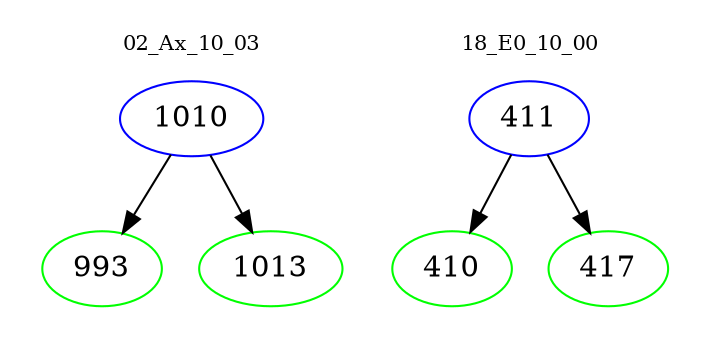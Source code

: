 digraph{
subgraph cluster_0 {
color = white
label = "02_Ax_10_03";
fontsize=10;
T0_1010 [label="1010", color="blue"]
T0_1010 -> T0_993 [color="black"]
T0_993 [label="993", color="green"]
T0_1010 -> T0_1013 [color="black"]
T0_1013 [label="1013", color="green"]
}
subgraph cluster_1 {
color = white
label = "18_E0_10_00";
fontsize=10;
T1_411 [label="411", color="blue"]
T1_411 -> T1_410 [color="black"]
T1_410 [label="410", color="green"]
T1_411 -> T1_417 [color="black"]
T1_417 [label="417", color="green"]
}
}
